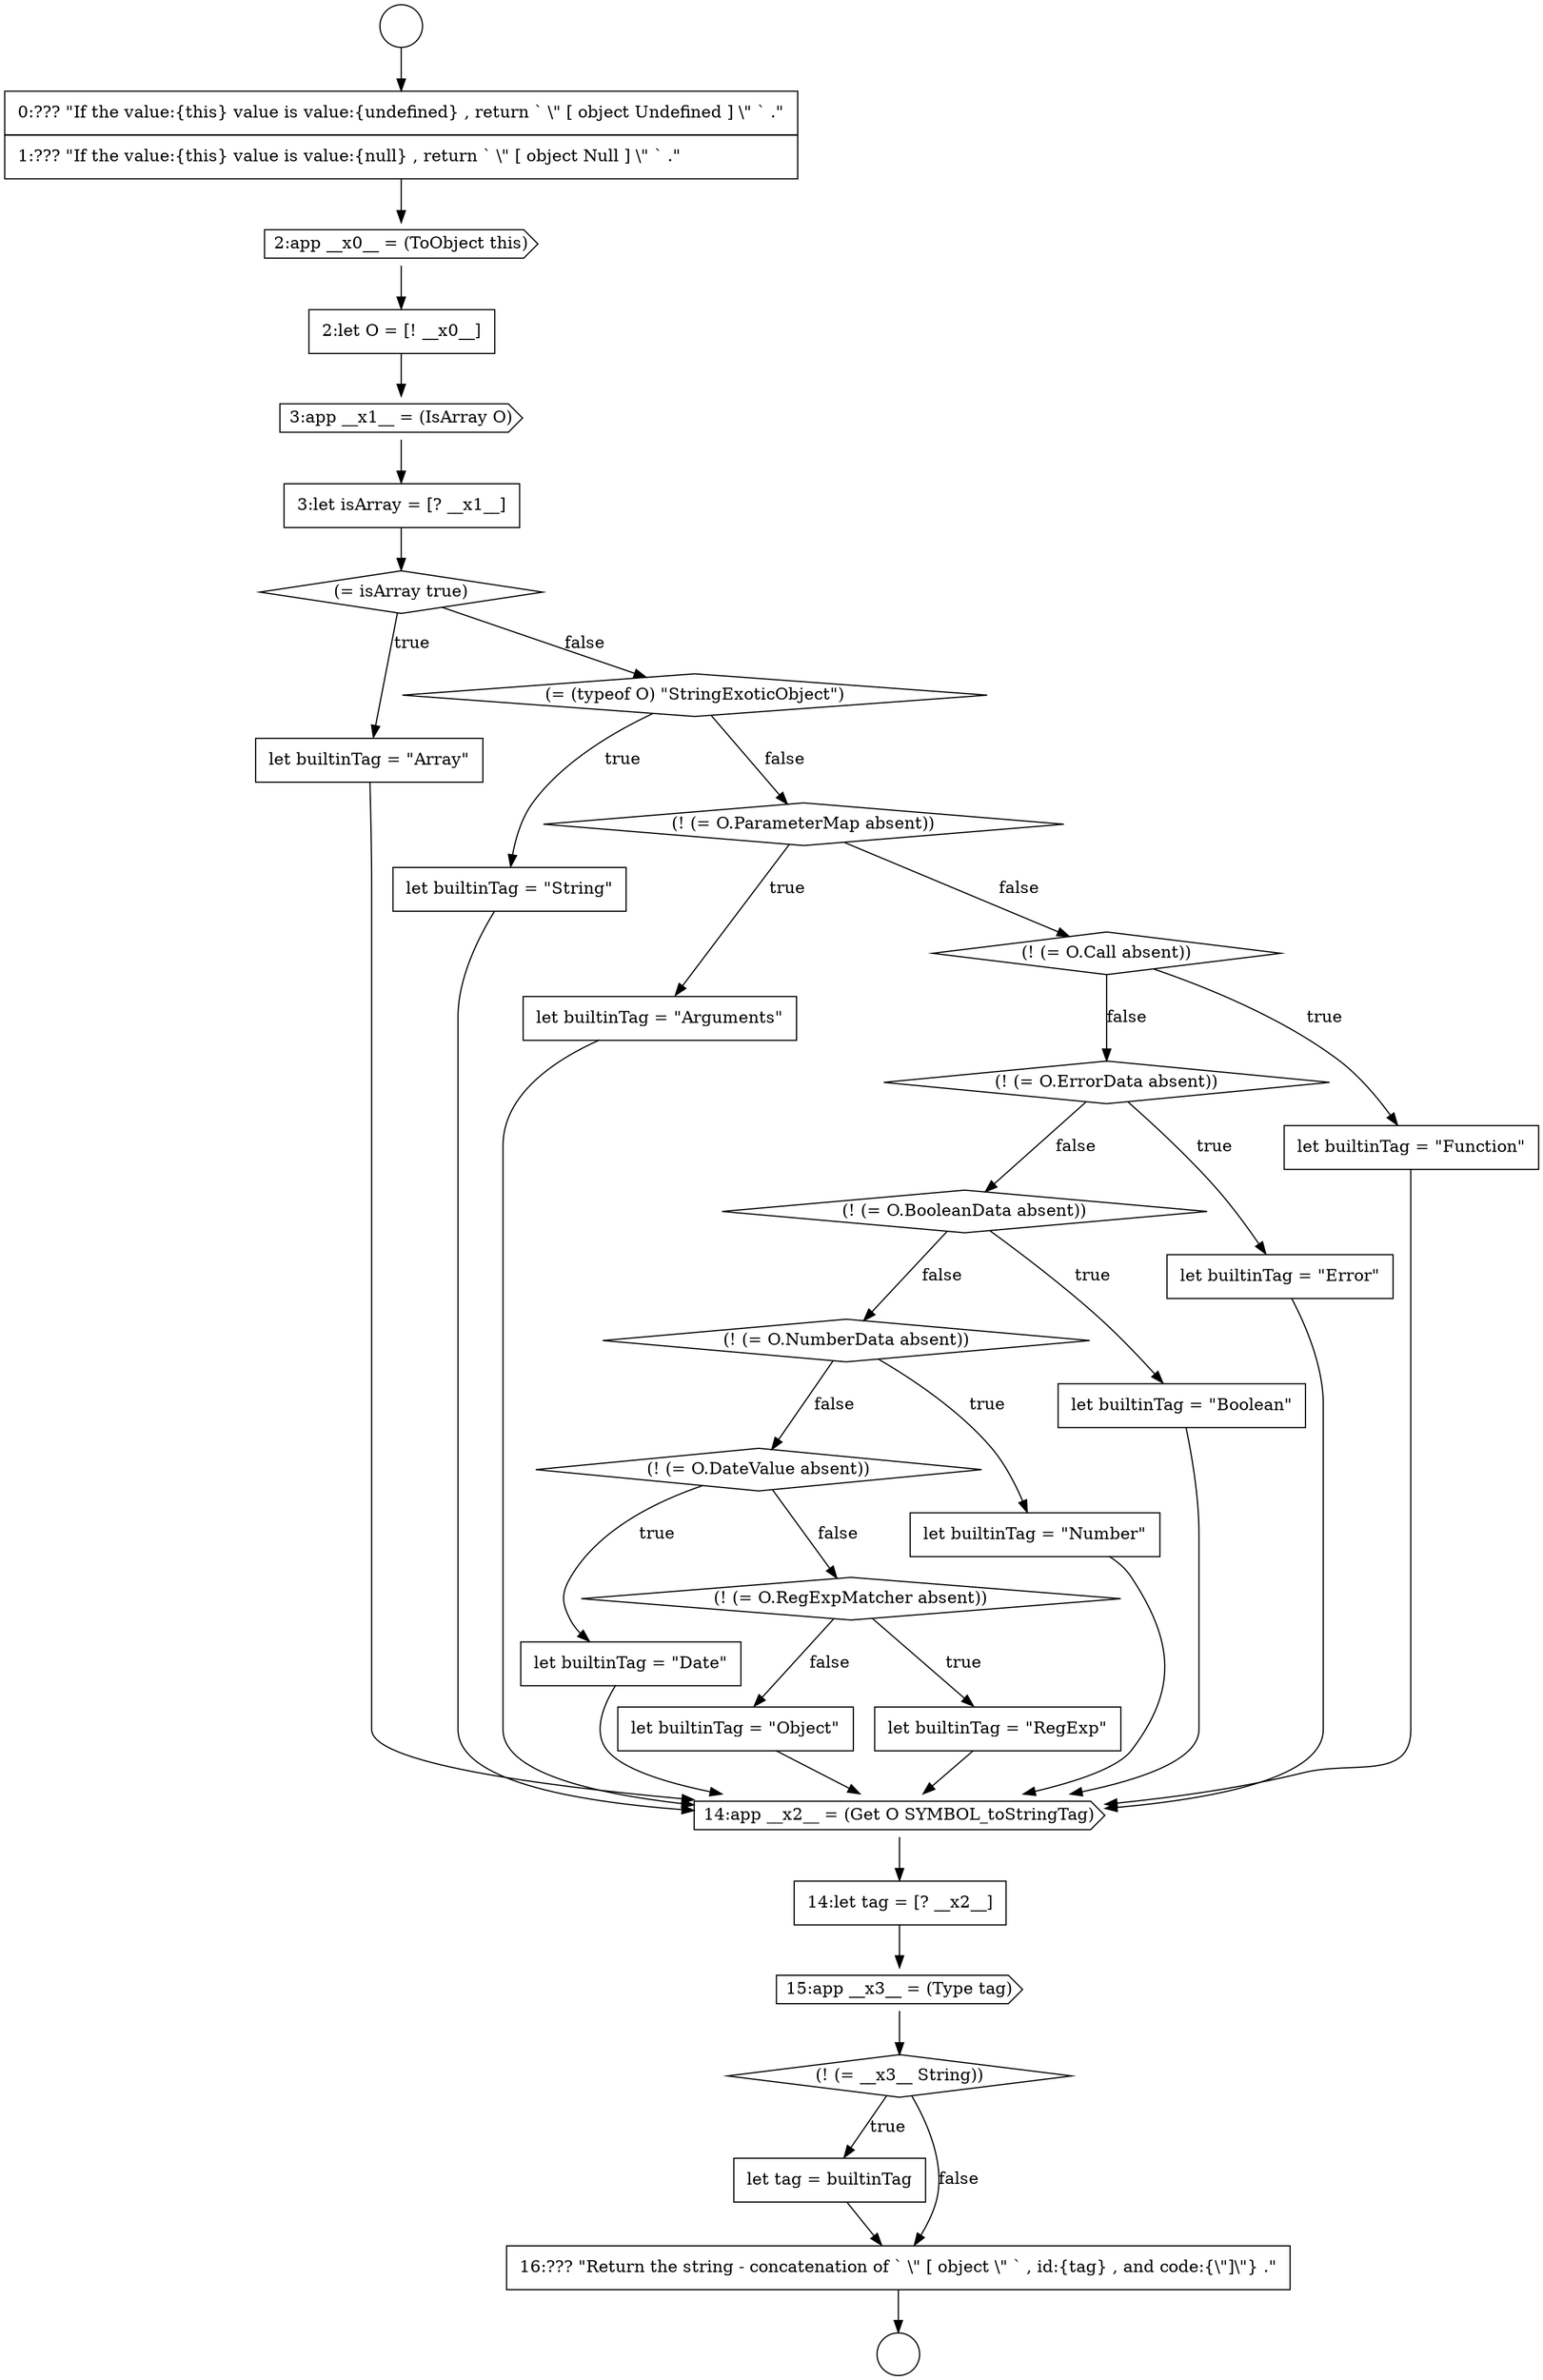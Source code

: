 digraph {
  node11790 [shape=diamond, label=<<font color="black">(= isArray true)</font>> color="black" fillcolor="white" style=filled]
  node11786 [shape=cds, label=<<font color="black">2:app __x0__ = (ToObject this)</font>> color="black" fillcolor="white" style=filled]
  node11802 [shape=diamond, label=<<font color="black">(! (= O.NumberData absent))</font>> color="black" fillcolor="white" style=filled]
  node11793 [shape=none, margin=0, label=<<font color="black">
    <table border="0" cellborder="1" cellspacing="0" cellpadding="10">
      <tr><td align="left">let builtinTag = &quot;String&quot;</td></tr>
    </table>
  </font>> color="black" fillcolor="white" style=filled]
  node11791 [shape=none, margin=0, label=<<font color="black">
    <table border="0" cellborder="1" cellspacing="0" cellpadding="10">
      <tr><td align="left">let builtinTag = &quot;Array&quot;</td></tr>
    </table>
  </font>> color="black" fillcolor="white" style=filled]
  node11813 [shape=none, margin=0, label=<<font color="black">
    <table border="0" cellborder="1" cellspacing="0" cellpadding="10">
      <tr><td align="left">let tag = builtinTag</td></tr>
    </table>
  </font>> color="black" fillcolor="white" style=filled]
  node11787 [shape=none, margin=0, label=<<font color="black">
    <table border="0" cellborder="1" cellspacing="0" cellpadding="10">
      <tr><td align="left">2:let O = [! __x0__]</td></tr>
    </table>
  </font>> color="black" fillcolor="white" style=filled]
  node11805 [shape=none, margin=0, label=<<font color="black">
    <table border="0" cellborder="1" cellspacing="0" cellpadding="10">
      <tr><td align="left">let builtinTag = &quot;Date&quot;</td></tr>
    </table>
  </font>> color="black" fillcolor="white" style=filled]
  node11792 [shape=diamond, label=<<font color="black">(= (typeof O) &quot;StringExoticObject&quot;)</font>> color="black" fillcolor="white" style=filled]
  node11795 [shape=none, margin=0, label=<<font color="black">
    <table border="0" cellborder="1" cellspacing="0" cellpadding="10">
      <tr><td align="left">let builtinTag = &quot;Arguments&quot;</td></tr>
    </table>
  </font>> color="black" fillcolor="white" style=filled]
  node11808 [shape=none, margin=0, label=<<font color="black">
    <table border="0" cellborder="1" cellspacing="0" cellpadding="10">
      <tr><td align="left">let builtinTag = &quot;Object&quot;</td></tr>
    </table>
  </font>> color="black" fillcolor="white" style=filled]
  node11788 [shape=cds, label=<<font color="black">3:app __x1__ = (IsArray O)</font>> color="black" fillcolor="white" style=filled]
  node11800 [shape=diamond, label=<<font color="black">(! (= O.BooleanData absent))</font>> color="black" fillcolor="white" style=filled]
  node11785 [shape=none, margin=0, label=<<font color="black">
    <table border="0" cellborder="1" cellspacing="0" cellpadding="10">
      <tr><td align="left">0:??? &quot;If the value:{this} value is value:{undefined} , return ` \&quot; [ object Undefined ] \&quot; ` .&quot;</td></tr>
      <tr><td align="left">1:??? &quot;If the value:{this} value is value:{null} , return ` \&quot; [ object Null ] \&quot; ` .&quot;</td></tr>
    </table>
  </font>> color="black" fillcolor="white" style=filled]
  node11807 [shape=none, margin=0, label=<<font color="black">
    <table border="0" cellborder="1" cellspacing="0" cellpadding="10">
      <tr><td align="left">let builtinTag = &quot;RegExp&quot;</td></tr>
    </table>
  </font>> color="black" fillcolor="white" style=filled]
  node11799 [shape=none, margin=0, label=<<font color="black">
    <table border="0" cellborder="1" cellspacing="0" cellpadding="10">
      <tr><td align="left">let builtinTag = &quot;Error&quot;</td></tr>
    </table>
  </font>> color="black" fillcolor="white" style=filled]
  node11798 [shape=diamond, label=<<font color="black">(! (= O.ErrorData absent))</font>> color="black" fillcolor="white" style=filled]
  node11812 [shape=diamond, label=<<font color="black">(! (= __x3__ String))</font>> color="black" fillcolor="white" style=filled]
  node11806 [shape=diamond, label=<<font color="black">(! (= O.RegExpMatcher absent))</font>> color="black" fillcolor="white" style=filled]
  node11783 [shape=circle label=" " color="black" fillcolor="white" style=filled]
  node11801 [shape=none, margin=0, label=<<font color="black">
    <table border="0" cellborder="1" cellspacing="0" cellpadding="10">
      <tr><td align="left">let builtinTag = &quot;Boolean&quot;</td></tr>
    </table>
  </font>> color="black" fillcolor="white" style=filled]
  node11797 [shape=none, margin=0, label=<<font color="black">
    <table border="0" cellborder="1" cellspacing="0" cellpadding="10">
      <tr><td align="left">let builtinTag = &quot;Function&quot;</td></tr>
    </table>
  </font>> color="black" fillcolor="white" style=filled]
  node11809 [shape=cds, label=<<font color="black">14:app __x2__ = (Get O SYMBOL_toStringTag)</font>> color="black" fillcolor="white" style=filled]
  node11804 [shape=diamond, label=<<font color="black">(! (= O.DateValue absent))</font>> color="black" fillcolor="white" style=filled]
  node11796 [shape=diamond, label=<<font color="black">(! (= O.Call absent))</font>> color="black" fillcolor="white" style=filled]
  node11814 [shape=none, margin=0, label=<<font color="black">
    <table border="0" cellborder="1" cellspacing="0" cellpadding="10">
      <tr><td align="left">16:??? &quot;Return the string - concatenation of ` \&quot; [ object \&quot; ` , id:{tag} , and code:{\&quot;]\&quot;} .&quot;</td></tr>
    </table>
  </font>> color="black" fillcolor="white" style=filled]
  node11789 [shape=none, margin=0, label=<<font color="black">
    <table border="0" cellborder="1" cellspacing="0" cellpadding="10">
      <tr><td align="left">3:let isArray = [? __x1__]</td></tr>
    </table>
  </font>> color="black" fillcolor="white" style=filled]
  node11810 [shape=none, margin=0, label=<<font color="black">
    <table border="0" cellborder="1" cellspacing="0" cellpadding="10">
      <tr><td align="left">14:let tag = [? __x2__]</td></tr>
    </table>
  </font>> color="black" fillcolor="white" style=filled]
  node11811 [shape=cds, label=<<font color="black">15:app __x3__ = (Type tag)</font>> color="black" fillcolor="white" style=filled]
  node11784 [shape=circle label=" " color="black" fillcolor="white" style=filled]
  node11794 [shape=diamond, label=<<font color="black">(! (= O.ParameterMap absent))</font>> color="black" fillcolor="white" style=filled]
  node11803 [shape=none, margin=0, label=<<font color="black">
    <table border="0" cellborder="1" cellspacing="0" cellpadding="10">
      <tr><td align="left">let builtinTag = &quot;Number&quot;</td></tr>
    </table>
  </font>> color="black" fillcolor="white" style=filled]
  node11793 -> node11809 [ color="black"]
  node11789 -> node11790 [ color="black"]
  node11799 -> node11809 [ color="black"]
  node11792 -> node11793 [label=<<font color="black">true</font>> color="black"]
  node11792 -> node11794 [label=<<font color="black">false</font>> color="black"]
  node11786 -> node11787 [ color="black"]
  node11812 -> node11813 [label=<<font color="black">true</font>> color="black"]
  node11812 -> node11814 [label=<<font color="black">false</font>> color="black"]
  node11805 -> node11809 [ color="black"]
  node11790 -> node11791 [label=<<font color="black">true</font>> color="black"]
  node11790 -> node11792 [label=<<font color="black">false</font>> color="black"]
  node11814 -> node11784 [ color="black"]
  node11787 -> node11788 [ color="black"]
  node11783 -> node11785 [ color="black"]
  node11807 -> node11809 [ color="black"]
  node11803 -> node11809 [ color="black"]
  node11811 -> node11812 [ color="black"]
  node11813 -> node11814 [ color="black"]
  node11795 -> node11809 [ color="black"]
  node11788 -> node11789 [ color="black"]
  node11798 -> node11799 [label=<<font color="black">true</font>> color="black"]
  node11798 -> node11800 [label=<<font color="black">false</font>> color="black"]
  node11801 -> node11809 [ color="black"]
  node11808 -> node11809 [ color="black"]
  node11810 -> node11811 [ color="black"]
  node11802 -> node11803 [label=<<font color="black">true</font>> color="black"]
  node11802 -> node11804 [label=<<font color="black">false</font>> color="black"]
  node11800 -> node11801 [label=<<font color="black">true</font>> color="black"]
  node11800 -> node11802 [label=<<font color="black">false</font>> color="black"]
  node11785 -> node11786 [ color="black"]
  node11804 -> node11805 [label=<<font color="black">true</font>> color="black"]
  node11804 -> node11806 [label=<<font color="black">false</font>> color="black"]
  node11806 -> node11807 [label=<<font color="black">true</font>> color="black"]
  node11806 -> node11808 [label=<<font color="black">false</font>> color="black"]
  node11809 -> node11810 [ color="black"]
  node11796 -> node11797 [label=<<font color="black">true</font>> color="black"]
  node11796 -> node11798 [label=<<font color="black">false</font>> color="black"]
  node11797 -> node11809 [ color="black"]
  node11791 -> node11809 [ color="black"]
  node11794 -> node11795 [label=<<font color="black">true</font>> color="black"]
  node11794 -> node11796 [label=<<font color="black">false</font>> color="black"]
}
